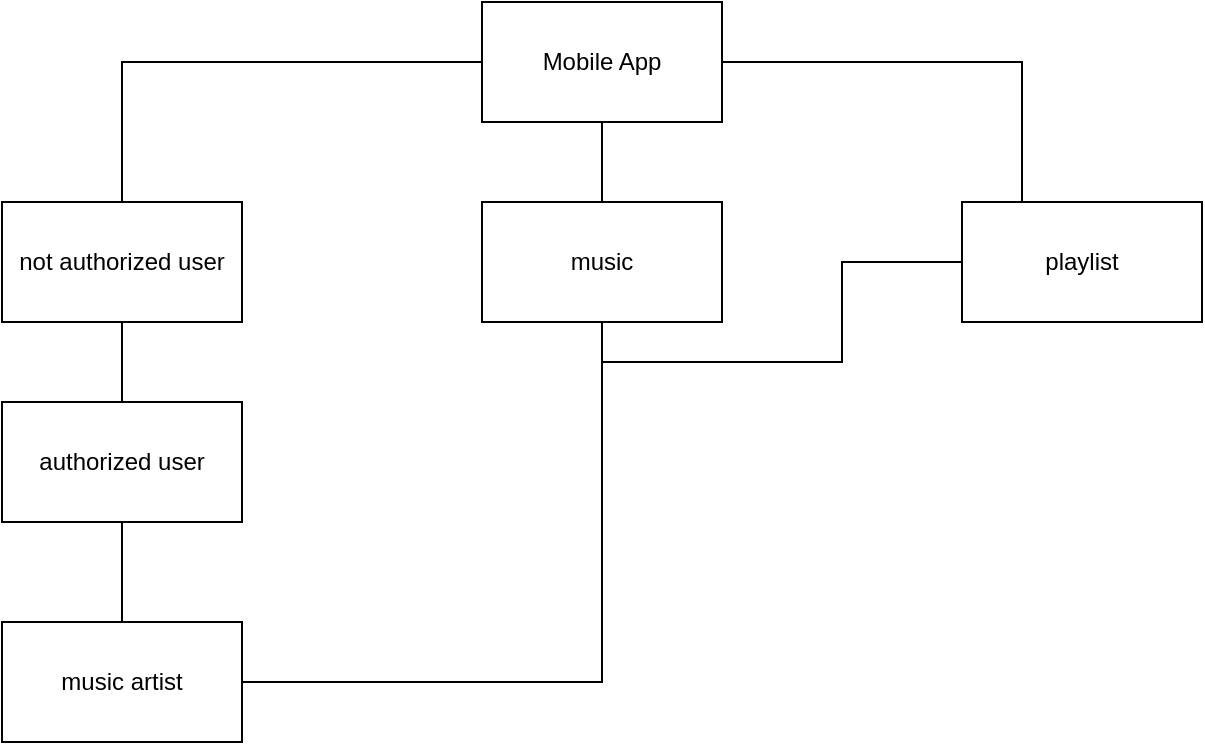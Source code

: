 <mxfile version="21.0.6" type="google"><diagram name="Страница 1" id="-mZ5QxS9SALlvibipoVQ"><mxGraphModel grid="1" page="1" gridSize="10" guides="1" tooltips="1" connect="1" arrows="1" fold="1" pageScale="1" pageWidth="827" pageHeight="1169" math="0" shadow="0"><root><mxCell id="0"/><mxCell id="1" parent="0"/><mxCell id="xAbCW_T_Chis5i3ZNQ1C-5" style="edgeStyle=orthogonalEdgeStyle;rounded=0;orthogonalLoop=1;jettySize=auto;html=1;entryX=0.5;entryY=0;entryDx=0;entryDy=0;endArrow=none;endFill=0;" edge="1" parent="1" source="xAbCW_T_Chis5i3ZNQ1C-1" target="xAbCW_T_Chis5i3ZNQ1C-2"><mxGeometry relative="1" as="geometry"/></mxCell><mxCell id="xAbCW_T_Chis5i3ZNQ1C-6" style="edgeStyle=orthogonalEdgeStyle;rounded=0;orthogonalLoop=1;jettySize=auto;html=1;endArrow=none;endFill=0;" edge="1" parent="1" source="xAbCW_T_Chis5i3ZNQ1C-1" target="xAbCW_T_Chis5i3ZNQ1C-3"><mxGeometry relative="1" as="geometry"/></mxCell><mxCell id="xAbCW_T_Chis5i3ZNQ1C-7" style="edgeStyle=orthogonalEdgeStyle;rounded=0;orthogonalLoop=1;jettySize=auto;html=1;entryX=0.25;entryY=0;entryDx=0;entryDy=0;endArrow=none;endFill=0;" edge="1" parent="1" source="xAbCW_T_Chis5i3ZNQ1C-1" target="xAbCW_T_Chis5i3ZNQ1C-4"><mxGeometry relative="1" as="geometry"/></mxCell><mxCell id="xAbCW_T_Chis5i3ZNQ1C-1" value="Mobile App" style="rounded=0;whiteSpace=wrap;html=1;" vertex="1" parent="1"><mxGeometry x="380" y="70" width="120" height="60" as="geometry"/></mxCell><mxCell id="xAbCW_T_Chis5i3ZNQ1C-11" style="edgeStyle=orthogonalEdgeStyle;rounded=0;orthogonalLoop=1;jettySize=auto;html=1;entryX=0.5;entryY=0;entryDx=0;entryDy=0;endArrow=none;endFill=0;" edge="1" parent="1" source="xAbCW_T_Chis5i3ZNQ1C-2" target="xAbCW_T_Chis5i3ZNQ1C-9"><mxGeometry relative="1" as="geometry"/></mxCell><mxCell id="xAbCW_T_Chis5i3ZNQ1C-2" value="not authorized user" style="rounded=0;whiteSpace=wrap;html=1;" vertex="1" parent="1"><mxGeometry x="140" y="170" width="120" height="60" as="geometry"/></mxCell><mxCell id="xAbCW_T_Chis5i3ZNQ1C-3" value="music" style="rounded=0;whiteSpace=wrap;html=1;" vertex="1" parent="1"><mxGeometry x="380" y="170" width="120" height="60" as="geometry"/></mxCell><mxCell id="xAbCW_T_Chis5i3ZNQ1C-8" style="edgeStyle=orthogonalEdgeStyle;rounded=0;orthogonalLoop=1;jettySize=auto;html=1;entryX=0.5;entryY=1;entryDx=0;entryDy=0;endArrow=none;endFill=0;" edge="1" parent="1" source="xAbCW_T_Chis5i3ZNQ1C-4" target="xAbCW_T_Chis5i3ZNQ1C-3"><mxGeometry relative="1" as="geometry"/></mxCell><mxCell id="xAbCW_T_Chis5i3ZNQ1C-4" value="playlist" style="rounded=0;whiteSpace=wrap;html=1;" vertex="1" parent="1"><mxGeometry x="620" y="170" width="120" height="60" as="geometry"/></mxCell><mxCell id="xAbCW_T_Chis5i3ZNQ1C-9" value="authorized user" style="rounded=0;whiteSpace=wrap;html=1;" vertex="1" parent="1"><mxGeometry x="140" y="270" width="120" height="60" as="geometry"/></mxCell><mxCell id="xAbCW_T_Chis5i3ZNQ1C-14" style="edgeStyle=orthogonalEdgeStyle;rounded=0;orthogonalLoop=1;jettySize=auto;html=1;entryX=0.5;entryY=1;entryDx=0;entryDy=0;endArrow=none;endFill=0;" edge="1" parent="1" source="xAbCW_T_Chis5i3ZNQ1C-10" target="xAbCW_T_Chis5i3ZNQ1C-9"><mxGeometry relative="1" as="geometry"/></mxCell><mxCell id="xAbCW_T_Chis5i3ZNQ1C-16" style="edgeStyle=orthogonalEdgeStyle;rounded=0;orthogonalLoop=1;jettySize=auto;html=1;endArrow=none;endFill=0;" edge="1" parent="1" source="xAbCW_T_Chis5i3ZNQ1C-10" target="xAbCW_T_Chis5i3ZNQ1C-3"><mxGeometry relative="1" as="geometry"/></mxCell><mxCell id="xAbCW_T_Chis5i3ZNQ1C-10" value="music artist" style="rounded=0;whiteSpace=wrap;html=1;" vertex="1" parent="1"><mxGeometry x="140" y="380" width="120" height="60" as="geometry"/></mxCell></root></mxGraphModel></diagram></mxfile>